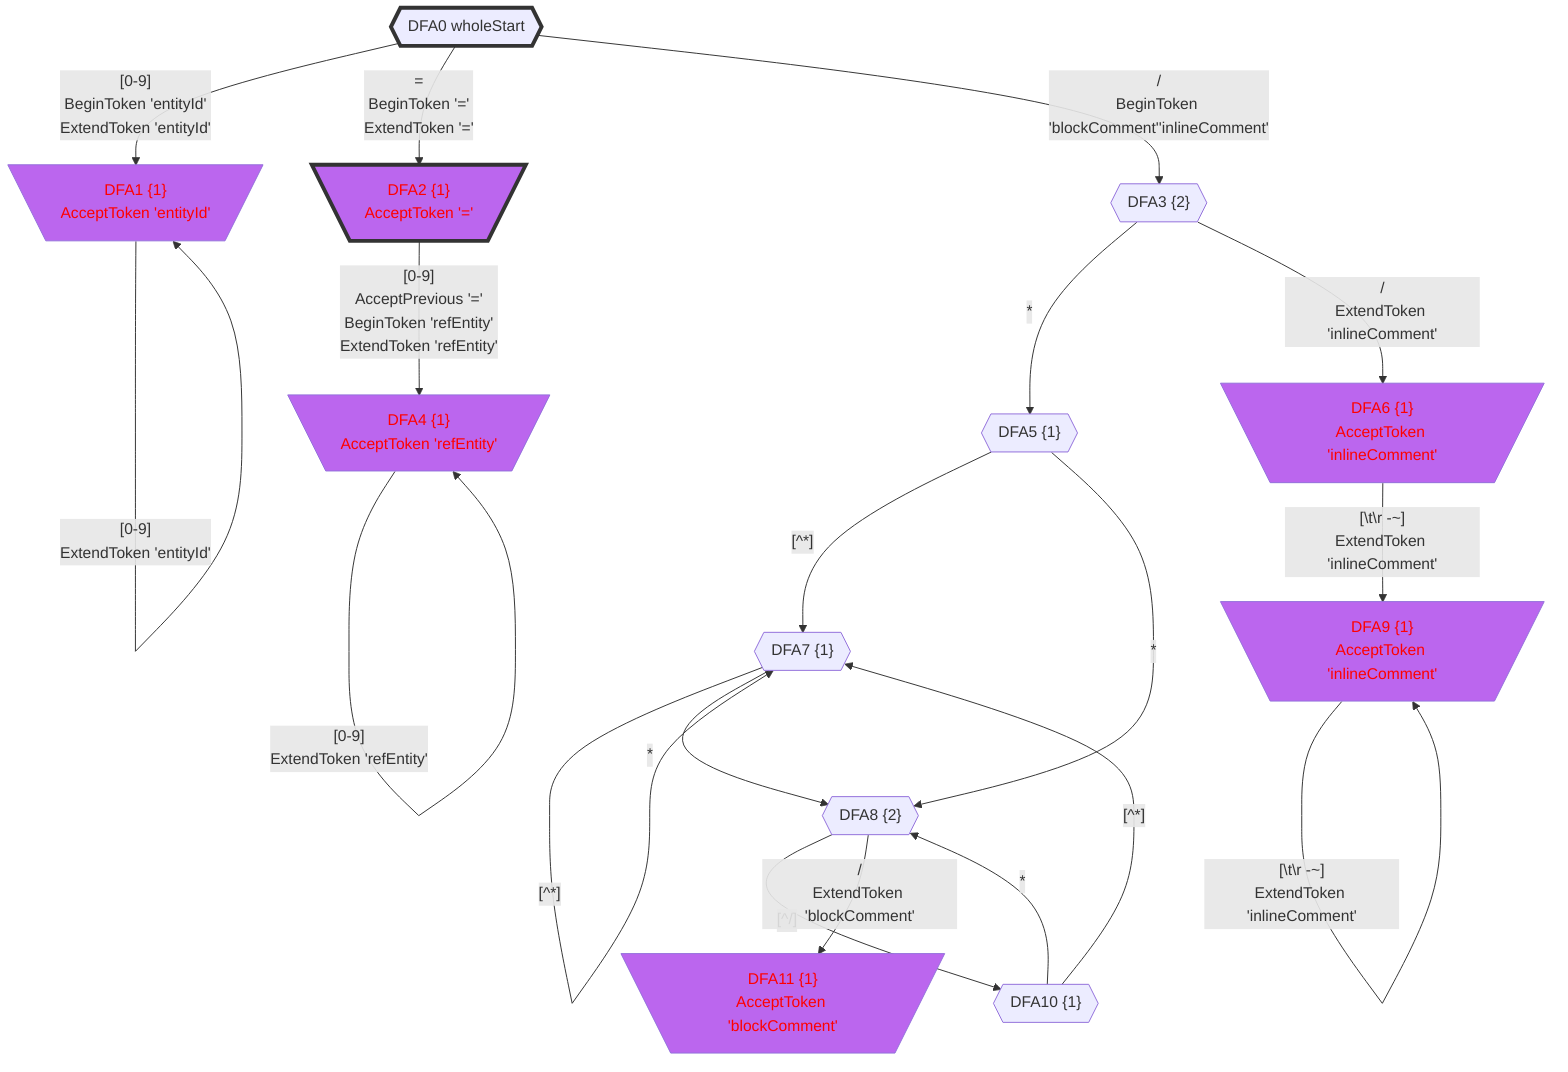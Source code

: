 flowchart
classDef c0001 color:#FF0000;
classDef c0010 stroke-dasharray: 10 10;
classDef c0011 stroke-dasharray: 10 10,color:#FF0000;
classDef c0100 fill:#BB66EE;
classDef c0101 fill:#BB66EE,color:#FF0000;
classDef c0110 fill:#BB66EE,stroke-dasharray: 10 10;
classDef c0111 fill:#BB66EE,stroke-dasharray: 10 10,color:#FF0000;
classDef c1000 stroke:#333,stroke-width:4px;
classDef c1001 stroke:#333,stroke-width:4px,color:#FF0000;
classDef c1010 stroke:#333,stroke-width:4px,stroke-dasharray: 10 10;
classDef c1011 stroke:#333,stroke-width:4px,stroke-dasharray: 10 10,color:#FF0000;
classDef c1100 stroke:#333,stroke-width:4px,fill:#BB66EE;
classDef c1101 stroke:#333,stroke-width:4px,fill:#BB66EE,color:#FF0000;
classDef c1110 stroke:#333,stroke-width:4px,fill:#BB66EE,stroke-dasharray: 10 10;
classDef c1111 stroke:#333,stroke-width:4px,fill:#BB66EE,stroke-dasharray: 10 10,color:#FF0000;
DFA0_-1247633812{{"DFA0 wholeStart"}}
class DFA0_-1247633812 c1000;
DFA1_1778675542[\"DFA1 {1}
AcceptToken 'entityId'"/]
class DFA1_1778675542 c0101;
DFA2_1260656262[\"DFA2 {1}
AcceptToken '='"/]
class DFA2_1260656262 c1101;
DFA3_-1481152672{{"DFA3 {2}"}}
DFA4_1905852967[\"DFA4 {1}
AcceptToken 'refEntity'"/]
class DFA4_1905852967 c0101;
DFA5_-8675653{{"DFA5 {1}"}}
DFA6_-512962250[\"DFA6 {1}
AcceptToken 'inlineComment'"/]
class DFA6_-512962250 c0101;
DFA7_157542378{{"DFA7 {1}"}}
DFA8_-271251562{{"DFA8 {2}"}}
DFA9_-1647430205[\"DFA9 {1}
AcceptToken 'inlineComment'"/]
class DFA9_-1647430205 c0101;
DFA10_-1871932841{{"DFA10 {1}"}}
DFA11_1927963297[\"DFA11 {1}
AcceptToken 'blockComment'"/]
class DFA11_1927963297 c0101;
DFA0_-1247633812 -->|"[0-9]
BeginToken 'entityId'
ExtendToken 'entityId'"|DFA1_1778675542
DFA0_-1247633812 -->|"=
BeginToken '='
ExtendToken '='"|DFA2_1260656262
DFA0_-1247633812 -->|"/
BeginToken 'blockComment''inlineComment'"|DFA3_-1481152672
DFA1_1778675542 -->|"[0-9]
ExtendToken 'entityId'"|DFA1_1778675542
DFA2_1260656262 -->|"[0-9]
AcceptPrevious '='
BeginToken 'refEntity'
ExtendToken 'refEntity'"|DFA4_1905852967
DFA3_-1481152672 -->|"*"|DFA5_-8675653
DFA3_-1481152672 -->|"/
ExtendToken 'inlineComment'"|DFA6_-512962250
DFA4_1905852967 -->|"[0-9]
ExtendToken 'refEntity'"|DFA4_1905852967
DFA5_-8675653 -->|"[^*]"|DFA7_157542378
DFA5_-8675653 -->|"*"|DFA8_-271251562
DFA6_-512962250 -->|"[#92;t#92;r#32;-~]
ExtendToken 'inlineComment'"|DFA9_-1647430205
DFA7_157542378 -->|"[^*]"|DFA7_157542378
DFA7_157542378 -->|"*"|DFA8_-271251562
DFA8_-271251562 -->|"[^/]"|DFA10_-1871932841
DFA8_-271251562 -->|"/
ExtendToken 'blockComment'"|DFA11_1927963297
DFA9_-1647430205 -->|"[#92;t#92;r#32;-~]
ExtendToken 'inlineComment'"|DFA9_-1647430205
DFA10_-1871932841 -->|"[^*]"|DFA7_157542378
DFA10_-1871932841 -->|"*"|DFA8_-271251562